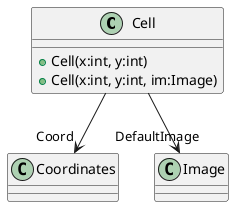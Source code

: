 @startuml
class Cell {
    + Cell(x:int, y:int)
    + Cell(x:int, y:int, im:Image)
}
Cell --> "Coord" Coordinates
Cell --> "DefaultImage" Image
@enduml
